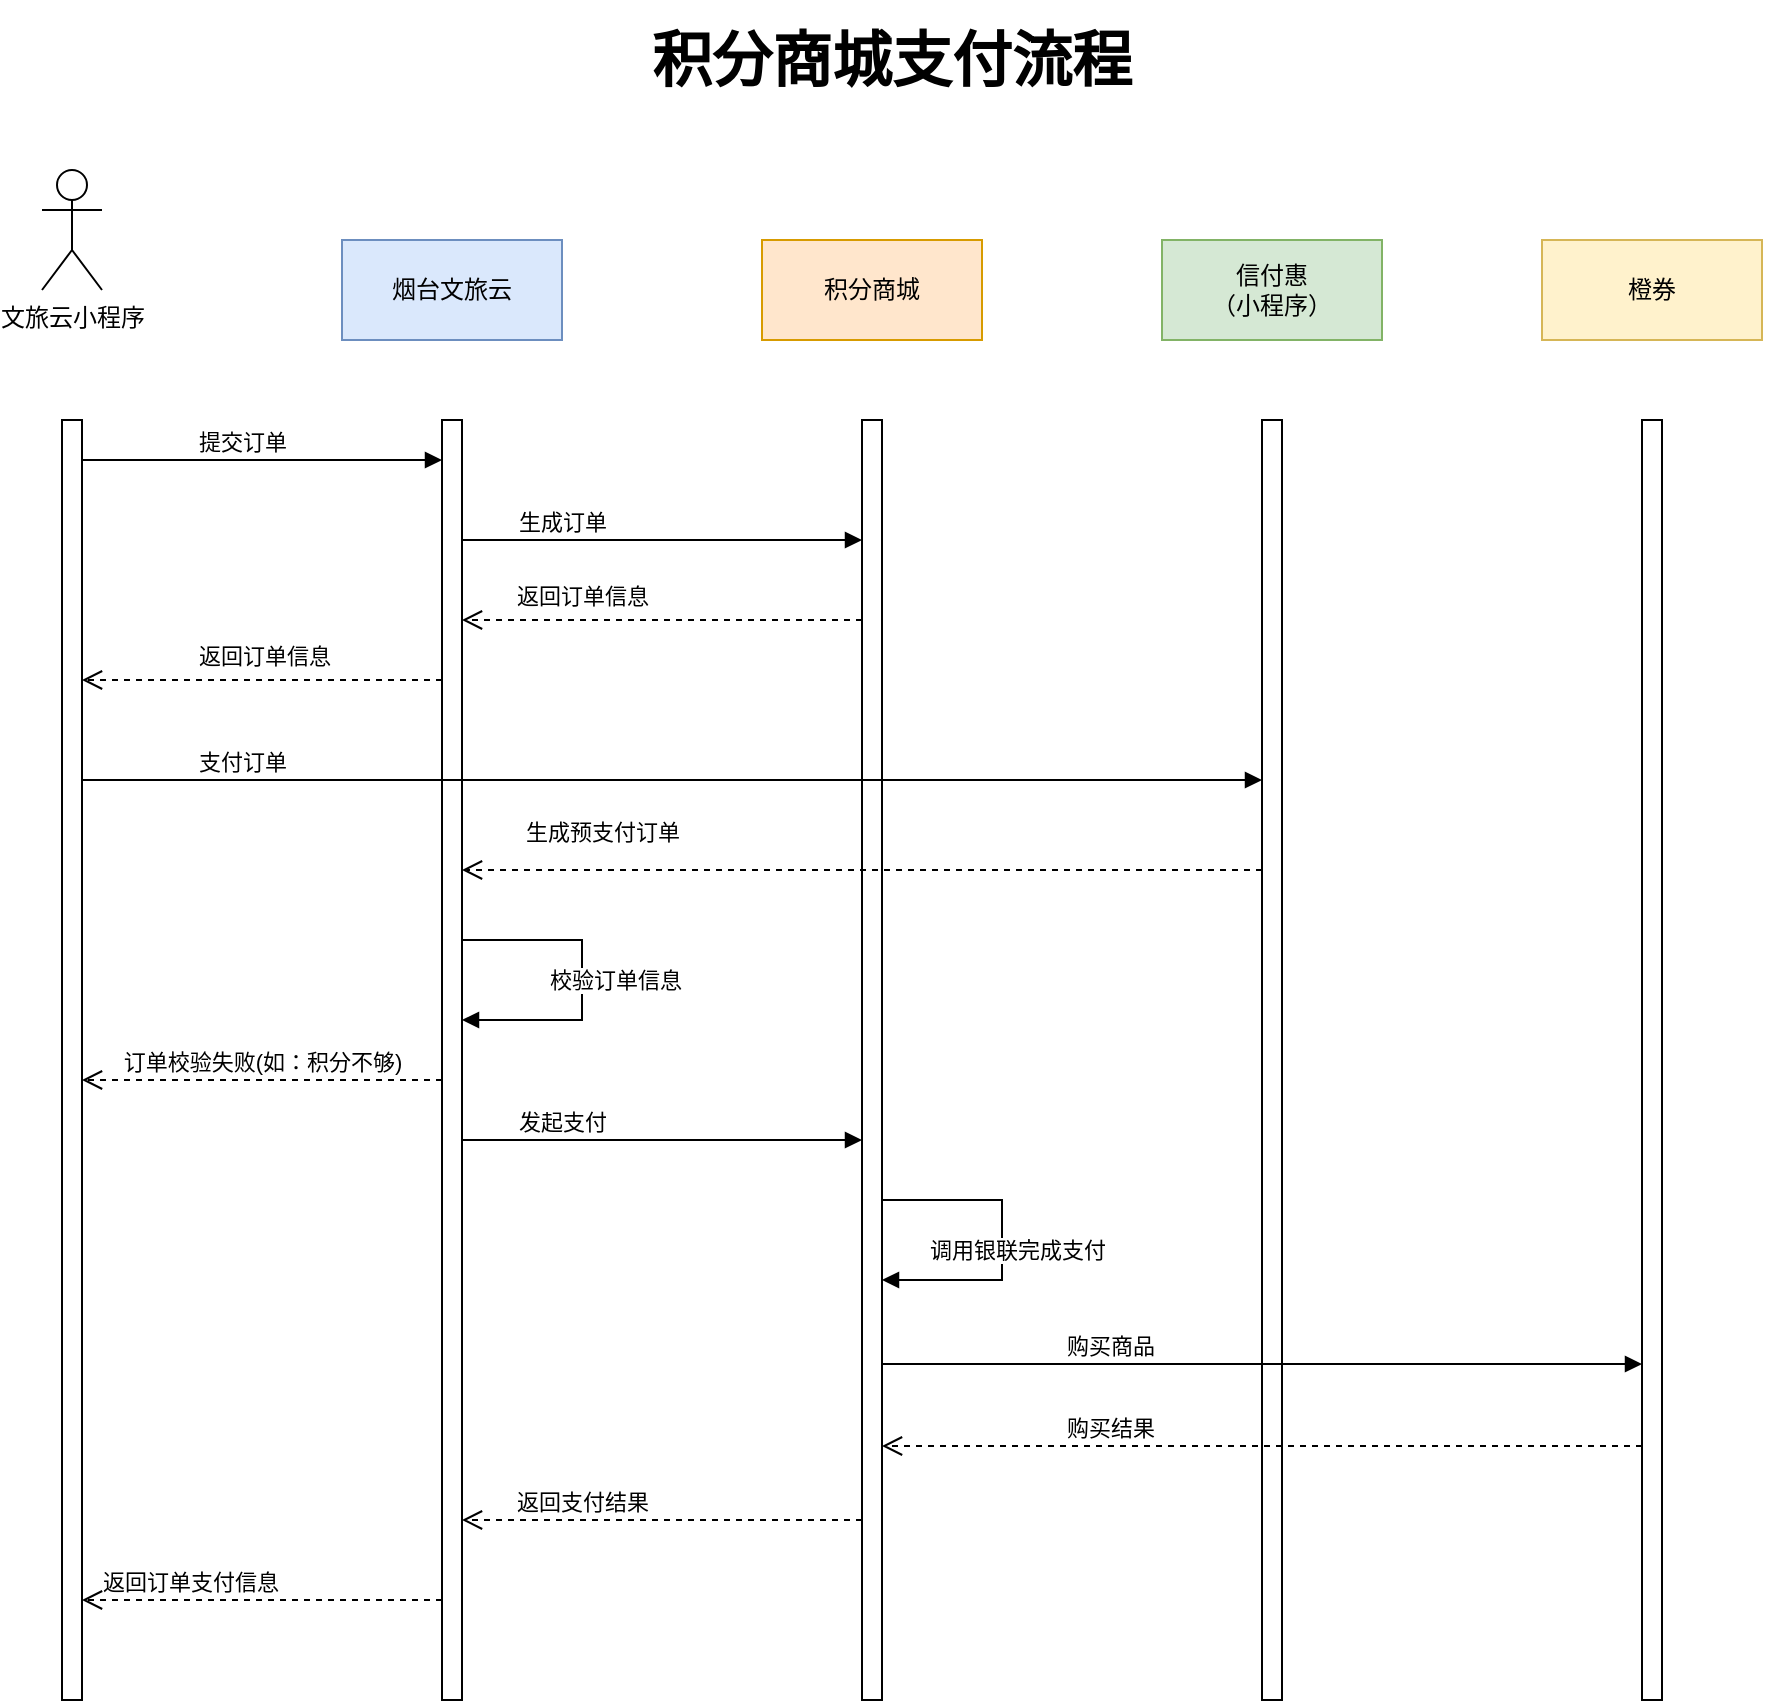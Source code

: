 <mxfile version="23.1.5" type="github">
  <diagram name="第 1 页" id="HJm-pynabjcWrp_T7C9_">
    <mxGraphModel dx="1420" dy="758" grid="1" gridSize="10" guides="1" tooltips="1" connect="1" arrows="1" fold="1" page="1" pageScale="1" pageWidth="827" pageHeight="1169" math="0" shadow="0">
      <root>
        <mxCell id="0" />
        <mxCell id="1" parent="0" />
        <mxCell id="JeQD5Y5gDJ26oYreAfAy-2" value="文旅云小程序" style="shape=umlActor;verticalLabelPosition=bottom;verticalAlign=top;html=1;" parent="1" vertex="1">
          <mxGeometry x="80" y="115" width="30" height="60" as="geometry" />
        </mxCell>
        <mxCell id="JeQD5Y5gDJ26oYreAfAy-3" value="烟台文旅云" style="html=1;whiteSpace=wrap;fillColor=#dae8fc;strokeColor=#6c8ebf;" parent="1" vertex="1">
          <mxGeometry x="230" y="150" width="110" height="50" as="geometry" />
        </mxCell>
        <mxCell id="JeQD5Y5gDJ26oYreAfAy-4" value="积分商城" style="html=1;whiteSpace=wrap;fillColor=#ffe6cc;strokeColor=#d79b00;" parent="1" vertex="1">
          <mxGeometry x="440" y="150" width="110" height="50" as="geometry" />
        </mxCell>
        <mxCell id="JeQD5Y5gDJ26oYreAfAy-6" value="" style="html=1;points=[[0,0,0,0,5],[0,1,0,0,-5],[1,0,0,0,5],[1,1,0,0,-5]];perimeter=orthogonalPerimeter;outlineConnect=0;targetShapes=umlLifeline;portConstraint=eastwest;newEdgeStyle={&quot;curved&quot;:0,&quot;rounded&quot;:0};" parent="1" vertex="1">
          <mxGeometry x="90" y="240" width="10" height="640" as="geometry" />
        </mxCell>
        <mxCell id="JeQD5Y5gDJ26oYreAfAy-7" value="" style="html=1;points=[[0,0,0,0,5],[0,1,0,0,-5],[1,0,0,0,5],[1,1,0,0,-5]];perimeter=orthogonalPerimeter;outlineConnect=0;targetShapes=umlLifeline;portConstraint=eastwest;newEdgeStyle={&quot;curved&quot;:0,&quot;rounded&quot;:0};" parent="1" vertex="1">
          <mxGeometry x="280" y="240" width="10" height="640" as="geometry" />
        </mxCell>
        <mxCell id="JeQD5Y5gDJ26oYreAfAy-8" value="" style="html=1;points=[[0,0,0,0,5],[0,1,0,0,-5],[1,0,0,0,5],[1,1,0,0,-5]];perimeter=orthogonalPerimeter;outlineConnect=0;targetShapes=umlLifeline;portConstraint=eastwest;newEdgeStyle={&quot;curved&quot;:0,&quot;rounded&quot;:0};" parent="1" vertex="1">
          <mxGeometry x="490" y="240" width="10" height="640" as="geometry" />
        </mxCell>
        <mxCell id="JeQD5Y5gDJ26oYreAfAy-10" value="提交订单" style="html=1;verticalAlign=bottom;endArrow=block;curved=0;rounded=0;" parent="1" edge="1">
          <mxGeometry x="-0.111" width="80" relative="1" as="geometry">
            <mxPoint x="100" y="260" as="sourcePoint" />
            <mxPoint x="280" y="260" as="targetPoint" />
            <mxPoint as="offset" />
          </mxGeometry>
        </mxCell>
        <mxCell id="JeQD5Y5gDJ26oYreAfAy-13" value="校验订单信息" style="html=1;align=left;spacingLeft=2;endArrow=block;rounded=0;edgeStyle=orthogonalEdgeStyle;curved=0;rounded=0;" parent="1" edge="1">
          <mxGeometry x="0.5" y="-20" relative="1" as="geometry">
            <mxPoint x="290" y="500" as="sourcePoint" />
            <Array as="points">
              <mxPoint x="350" y="500" />
              <mxPoint x="350" y="540" />
            </Array>
            <mxPoint x="290" y="540" as="targetPoint" />
            <mxPoint as="offset" />
          </mxGeometry>
        </mxCell>
        <mxCell id="JeQD5Y5gDJ26oYreAfAy-14" value="订单校验失败(如：积分不够)" style="html=1;verticalAlign=bottom;endArrow=open;dashed=1;endSize=8;curved=0;rounded=0;entryX=1;entryY=0.306;entryDx=0;entryDy=0;entryPerimeter=0;" parent="1" edge="1">
          <mxGeometry relative="1" as="geometry">
            <mxPoint x="280" y="570.0" as="sourcePoint" />
            <mxPoint x="100" y="570.0" as="targetPoint" />
          </mxGeometry>
        </mxCell>
        <mxCell id="JeQD5Y5gDJ26oYreAfAy-15" value="信付惠&lt;br&gt;（小程序）" style="html=1;whiteSpace=wrap;fillColor=#d5e8d4;strokeColor=#82b366;" parent="1" vertex="1">
          <mxGeometry x="640" y="150" width="110" height="50" as="geometry" />
        </mxCell>
        <mxCell id="JeQD5Y5gDJ26oYreAfAy-16" value="" style="html=1;points=[[0,0,0,0,5],[0,1,0,0,-5],[1,0,0,0,5],[1,1,0,0,-5]];perimeter=orthogonalPerimeter;outlineConnect=0;targetShapes=umlLifeline;portConstraint=eastwest;newEdgeStyle={&quot;curved&quot;:0,&quot;rounded&quot;:0};" parent="1" vertex="1">
          <mxGeometry x="690" y="240" width="10" height="640" as="geometry" />
        </mxCell>
        <mxCell id="JeQD5Y5gDJ26oYreAfAy-18" value="生成订单" style="html=1;verticalAlign=bottom;endArrow=block;curved=0;rounded=0;" parent="1" edge="1">
          <mxGeometry x="-0.5" width="80" relative="1" as="geometry">
            <mxPoint x="290" y="300" as="sourcePoint" />
            <mxPoint x="490" y="300" as="targetPoint" />
            <mxPoint as="offset" />
          </mxGeometry>
        </mxCell>
        <mxCell id="JeQD5Y5gDJ26oYreAfAy-19" value="支付订单" style="html=1;verticalAlign=bottom;endArrow=block;curved=0;rounded=0;" parent="1" edge="1">
          <mxGeometry x="-0.729" width="80" relative="1" as="geometry">
            <mxPoint x="100" y="420" as="sourcePoint" />
            <mxPoint x="690" y="420" as="targetPoint" />
            <mxPoint as="offset" />
          </mxGeometry>
        </mxCell>
        <mxCell id="JeQD5Y5gDJ26oYreAfAy-21" value="" style="html=1;verticalAlign=bottom;endArrow=open;dashed=1;endSize=8;curved=0;rounded=0;" parent="1" edge="1">
          <mxGeometry x="0.385" y="-10" relative="1" as="geometry">
            <mxPoint x="490" y="340" as="sourcePoint" />
            <mxPoint x="290" y="340" as="targetPoint" />
            <mxPoint as="offset" />
          </mxGeometry>
        </mxCell>
        <mxCell id="JeQD5Y5gDJ26oYreAfAy-22" value="返回订单信息" style="edgeLabel;html=1;align=center;verticalAlign=middle;resizable=0;points=[];" parent="JeQD5Y5gDJ26oYreAfAy-21" vertex="1" connectable="0">
          <mxGeometry x="0.385" y="-12" relative="1" as="geometry">
            <mxPoint x="-2" as="offset" />
          </mxGeometry>
        </mxCell>
        <mxCell id="JeQD5Y5gDJ26oYreAfAy-23" value="橙券" style="html=1;whiteSpace=wrap;fillColor=#fff2cc;strokeColor=#d6b656;" parent="1" vertex="1">
          <mxGeometry x="830" y="150" width="110" height="50" as="geometry" />
        </mxCell>
        <mxCell id="JeQD5Y5gDJ26oYreAfAy-24" value="" style="html=1;points=[[0,0,0,0,5],[0,1,0,0,-5],[1,0,0,0,5],[1,1,0,0,-5]];perimeter=orthogonalPerimeter;outlineConnect=0;targetShapes=umlLifeline;portConstraint=eastwest;newEdgeStyle={&quot;curved&quot;:0,&quot;rounded&quot;:0};" parent="1" vertex="1">
          <mxGeometry x="880" y="240" width="10" height="640" as="geometry" />
        </mxCell>
        <mxCell id="JeQD5Y5gDJ26oYreAfAy-27" value="生成预支付订单" style="html=1;verticalAlign=bottom;endArrow=open;dashed=1;endSize=8;curved=0;rounded=0;" parent="1" edge="1">
          <mxGeometry x="0.65" y="-10" relative="1" as="geometry">
            <mxPoint x="690" y="465" as="sourcePoint" />
            <mxPoint x="290" y="465" as="targetPoint" />
            <mxPoint as="offset" />
          </mxGeometry>
        </mxCell>
        <mxCell id="JeQD5Y5gDJ26oYreAfAy-29" value="调用银联完成支付" style="html=1;align=left;spacingLeft=2;endArrow=block;rounded=0;edgeStyle=orthogonalEdgeStyle;curved=0;rounded=0;" parent="1" edge="1">
          <mxGeometry x="0.75" y="-15" relative="1" as="geometry">
            <mxPoint x="500" y="630" as="sourcePoint" />
            <Array as="points">
              <mxPoint x="560" y="630" />
              <mxPoint x="560" y="670" />
            </Array>
            <mxPoint x="500" y="670" as="targetPoint" />
            <mxPoint as="offset" />
          </mxGeometry>
        </mxCell>
        <mxCell id="JeQD5Y5gDJ26oYreAfAy-30" value="购买商品" style="html=1;verticalAlign=bottom;endArrow=block;curved=0;rounded=0;" parent="1" edge="1">
          <mxGeometry x="-0.4" width="80" relative="1" as="geometry">
            <mxPoint x="500" y="712" as="sourcePoint" />
            <mxPoint x="880" y="712" as="targetPoint" />
            <mxPoint as="offset" />
          </mxGeometry>
        </mxCell>
        <mxCell id="JeQD5Y5gDJ26oYreAfAy-31" value="返回支付结果" style="html=1;verticalAlign=bottom;endArrow=open;dashed=1;endSize=8;curved=0;rounded=0;" parent="1" target="JeQD5Y5gDJ26oYreAfAy-7" edge="1">
          <mxGeometry x="0.4" relative="1" as="geometry">
            <mxPoint x="490" y="790" as="sourcePoint" />
            <mxPoint x="100" y="790" as="targetPoint" />
            <mxPoint as="offset" />
          </mxGeometry>
        </mxCell>
        <mxCell id="JeQD5Y5gDJ26oYreAfAy-32" value="购买结果" style="html=1;verticalAlign=bottom;endArrow=open;dashed=1;endSize=8;curved=0;rounded=0;" parent="1" source="JeQD5Y5gDJ26oYreAfAy-24" edge="1">
          <mxGeometry x="0.4" relative="1" as="geometry">
            <mxPoint x="870" y="753" as="sourcePoint" />
            <mxPoint x="500" y="753" as="targetPoint" />
            <mxPoint as="offset" />
          </mxGeometry>
        </mxCell>
        <mxCell id="JeQD5Y5gDJ26oYreAfAy-36" value="积分商城支付流程" style="text;html=1;strokeColor=none;fillColor=none;align=center;verticalAlign=middle;whiteSpace=wrap;rounded=0;fontStyle=1;fontSize=30;" parent="1" vertex="1">
          <mxGeometry x="340" y="30" width="330" height="60" as="geometry" />
        </mxCell>
        <mxCell id="JeQD5Y5gDJ26oYreAfAy-38" value="发起支付" style="html=1;verticalAlign=bottom;endArrow=block;curved=0;rounded=0;" parent="1" edge="1">
          <mxGeometry x="-0.5" width="80" relative="1" as="geometry">
            <mxPoint x="290" y="600" as="sourcePoint" />
            <mxPoint x="490" y="600" as="targetPoint" />
            <mxPoint as="offset" />
          </mxGeometry>
        </mxCell>
        <mxCell id="JeQD5Y5gDJ26oYreAfAy-39" value="返回订单支付信息" style="html=1;verticalAlign=bottom;endArrow=open;dashed=1;endSize=8;curved=0;rounded=0;" parent="1" edge="1">
          <mxGeometry x="0.4" relative="1" as="geometry">
            <mxPoint x="280" y="830" as="sourcePoint" />
            <mxPoint x="100" y="830" as="targetPoint" />
            <mxPoint as="offset" />
          </mxGeometry>
        </mxCell>
        <mxCell id="JeQD5Y5gDJ26oYreAfAy-40" value="" style="html=1;verticalAlign=bottom;endArrow=open;dashed=1;endSize=8;curved=0;rounded=0;" parent="1" edge="1">
          <mxGeometry x="0.385" y="-10" relative="1" as="geometry">
            <mxPoint x="280" y="370" as="sourcePoint" />
            <mxPoint x="100" y="370" as="targetPoint" />
            <mxPoint as="offset" />
          </mxGeometry>
        </mxCell>
        <mxCell id="JeQD5Y5gDJ26oYreAfAy-41" value="返回订单信息" style="edgeLabel;html=1;align=center;verticalAlign=middle;resizable=0;points=[];" parent="JeQD5Y5gDJ26oYreAfAy-40" vertex="1" connectable="0">
          <mxGeometry x="0.385" y="-12" relative="1" as="geometry">
            <mxPoint x="35" as="offset" />
          </mxGeometry>
        </mxCell>
      </root>
    </mxGraphModel>
  </diagram>
</mxfile>

